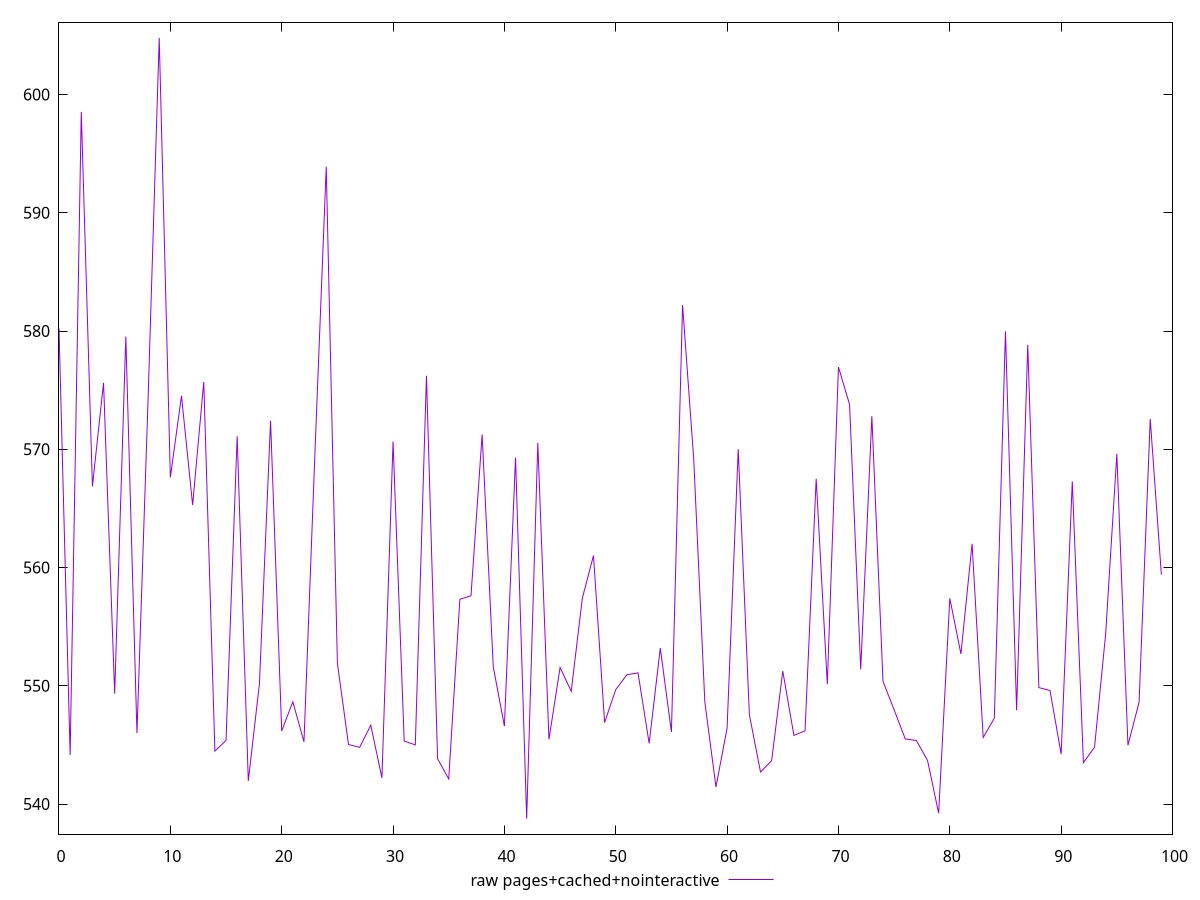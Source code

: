 $_rawPagesCachedNointeractive <<EOF
580.2200000000001
544.1480000000003
598.5280000000002
566.8680000000005
575.6160000000002
549.3360000000002
579.5320000000002
545.9960000000004
574.2440000000001
604.7880000000004
567.6240000000003
574.5160000000006
565.2880000000005
575.6960000000004
544.4760000000005
545.3880000000001
571.1000000000004
541.9600000000004
550.1720000000003
572.4080000000006
546.1800000000005
548.6480000000004
545.2600000000003
570.0720000000006
593.9080000000002
551.9160000000003
545.0360000000003
544.7920000000001
546.6680000000005
542.2120000000004
570.6520000000003
545.3240000000003
545.0040000000002
576.2159999999999
543.8320000000002
542.1200000000002
557.3160000000005
557.6120000000005
571.2520000000003
551.6040000000006
546.5920000000003
569.3000000000002
538.7760000000001
570.5280000000004
545.468
551.5440000000003
549.5400000000003
557.4120000000003
561.0120000000001
546.8880000000004
549.6800000000005
550.9320000000005
551.0960000000002
545.1280000000004
553.1880000000001
546.0960000000003
582.188
569.2200000000005
548.6320000000004
541.4400000000003
546.4240000000004
570.0040000000006
547.5560000000004
542.7120000000006
543.6720000000004
551.2400000000005
545.8040000000003
546.1960000000004
567.5080000000005
550.1440000000005
576.9480000000005
573.7880000000002
551.3800000000002
572.7919999999997
550.3760000000004
547.9680000000006
545.504
545.3720000000005
543.6879999999998
539.2200000000005
557.3960000000004
552.6920000000006
562.0120000000004
545.6320000000002
547.2600000000003
579.9680000000004
547.9280000000003
578.8360000000006
549.844
549.6000000000003
544.224
567.2840000000003
543.4960000000002
544.8080000000001
554.4160000000004
569.6040000000003
544.9680000000004
548.6240000000004
572.5600000000005
559.4040000000001
EOF
set key outside below
set terminal pngcairo
set output "report_00006_2020-11-02T20-21-41.718Z/bootup-time/pages+cached+nointeractive//raw.png"
set yrange [537.45576:606.1082400000004]
plot $_rawPagesCachedNointeractive title "raw pages+cached+nointeractive" with line ,